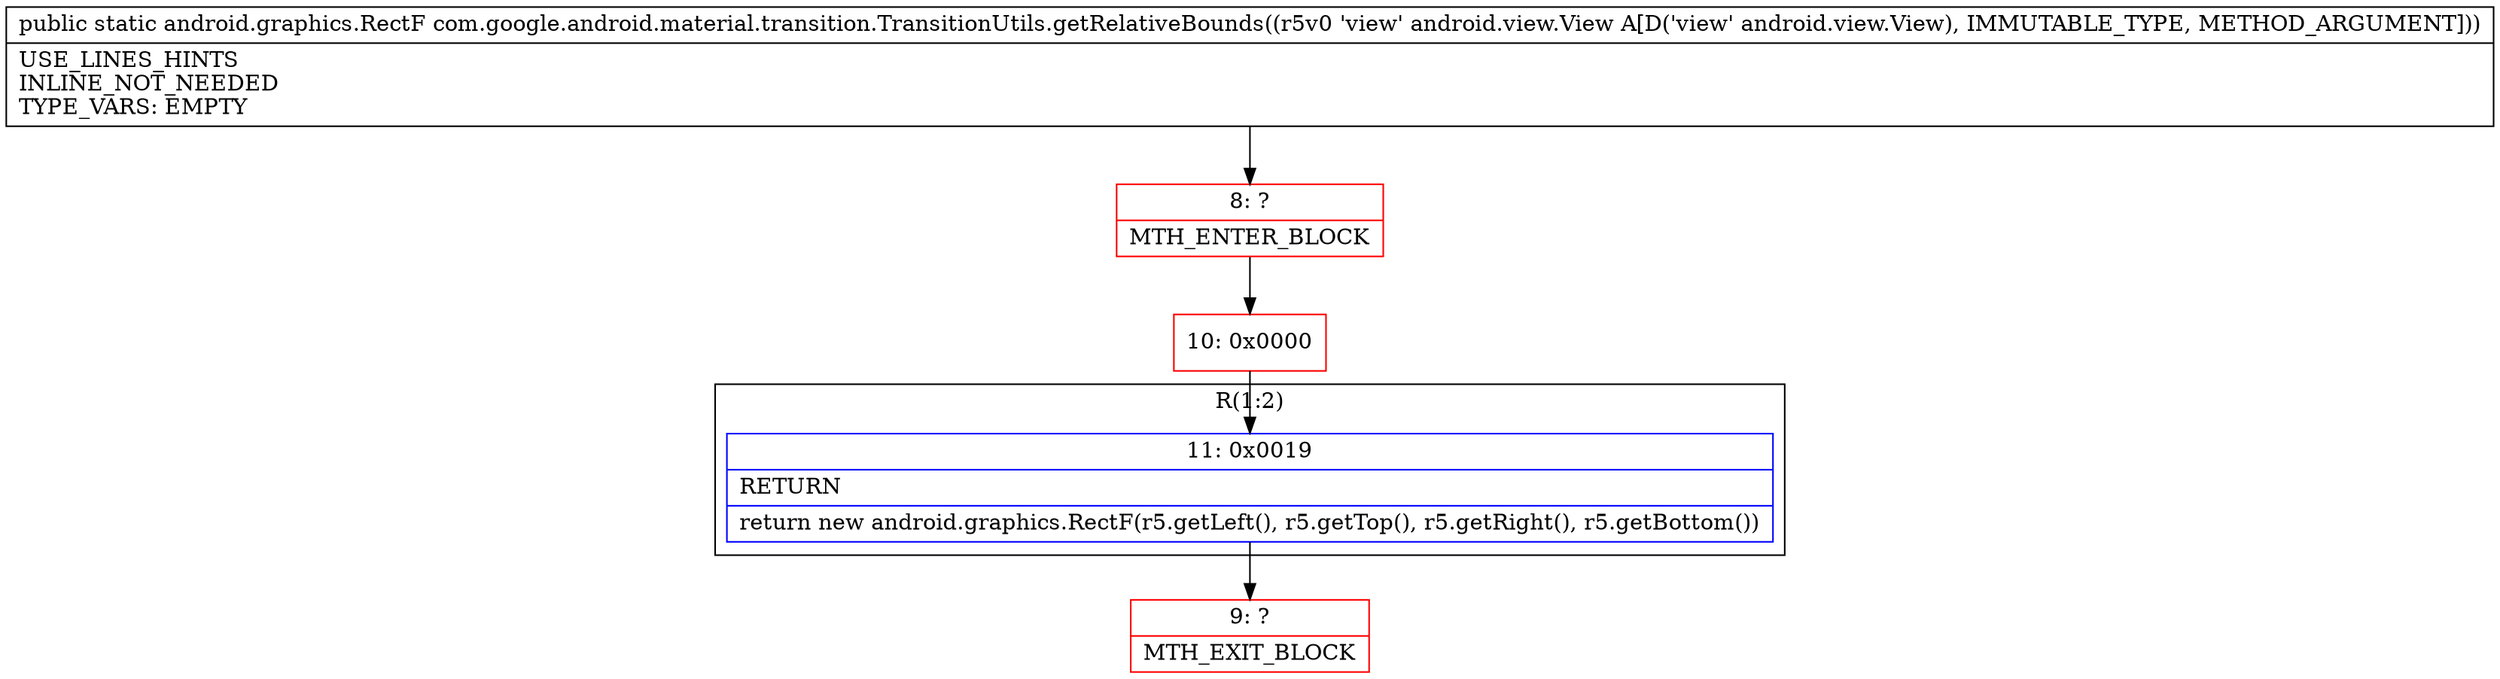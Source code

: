 digraph "CFG forcom.google.android.material.transition.TransitionUtils.getRelativeBounds(Landroid\/view\/View;)Landroid\/graphics\/RectF;" {
subgraph cluster_Region_911561486 {
label = "R(1:2)";
node [shape=record,color=blue];
Node_11 [shape=record,label="{11\:\ 0x0019|RETURN\l|return new android.graphics.RectF(r5.getLeft(), r5.getTop(), r5.getRight(), r5.getBottom())\l}"];
}
Node_8 [shape=record,color=red,label="{8\:\ ?|MTH_ENTER_BLOCK\l}"];
Node_10 [shape=record,color=red,label="{10\:\ 0x0000}"];
Node_9 [shape=record,color=red,label="{9\:\ ?|MTH_EXIT_BLOCK\l}"];
MethodNode[shape=record,label="{public static android.graphics.RectF com.google.android.material.transition.TransitionUtils.getRelativeBounds((r5v0 'view' android.view.View A[D('view' android.view.View), IMMUTABLE_TYPE, METHOD_ARGUMENT]))  | USE_LINES_HINTS\lINLINE_NOT_NEEDED\lTYPE_VARS: EMPTY\l}"];
MethodNode -> Node_8;Node_11 -> Node_9;
Node_8 -> Node_10;
Node_10 -> Node_11;
}

